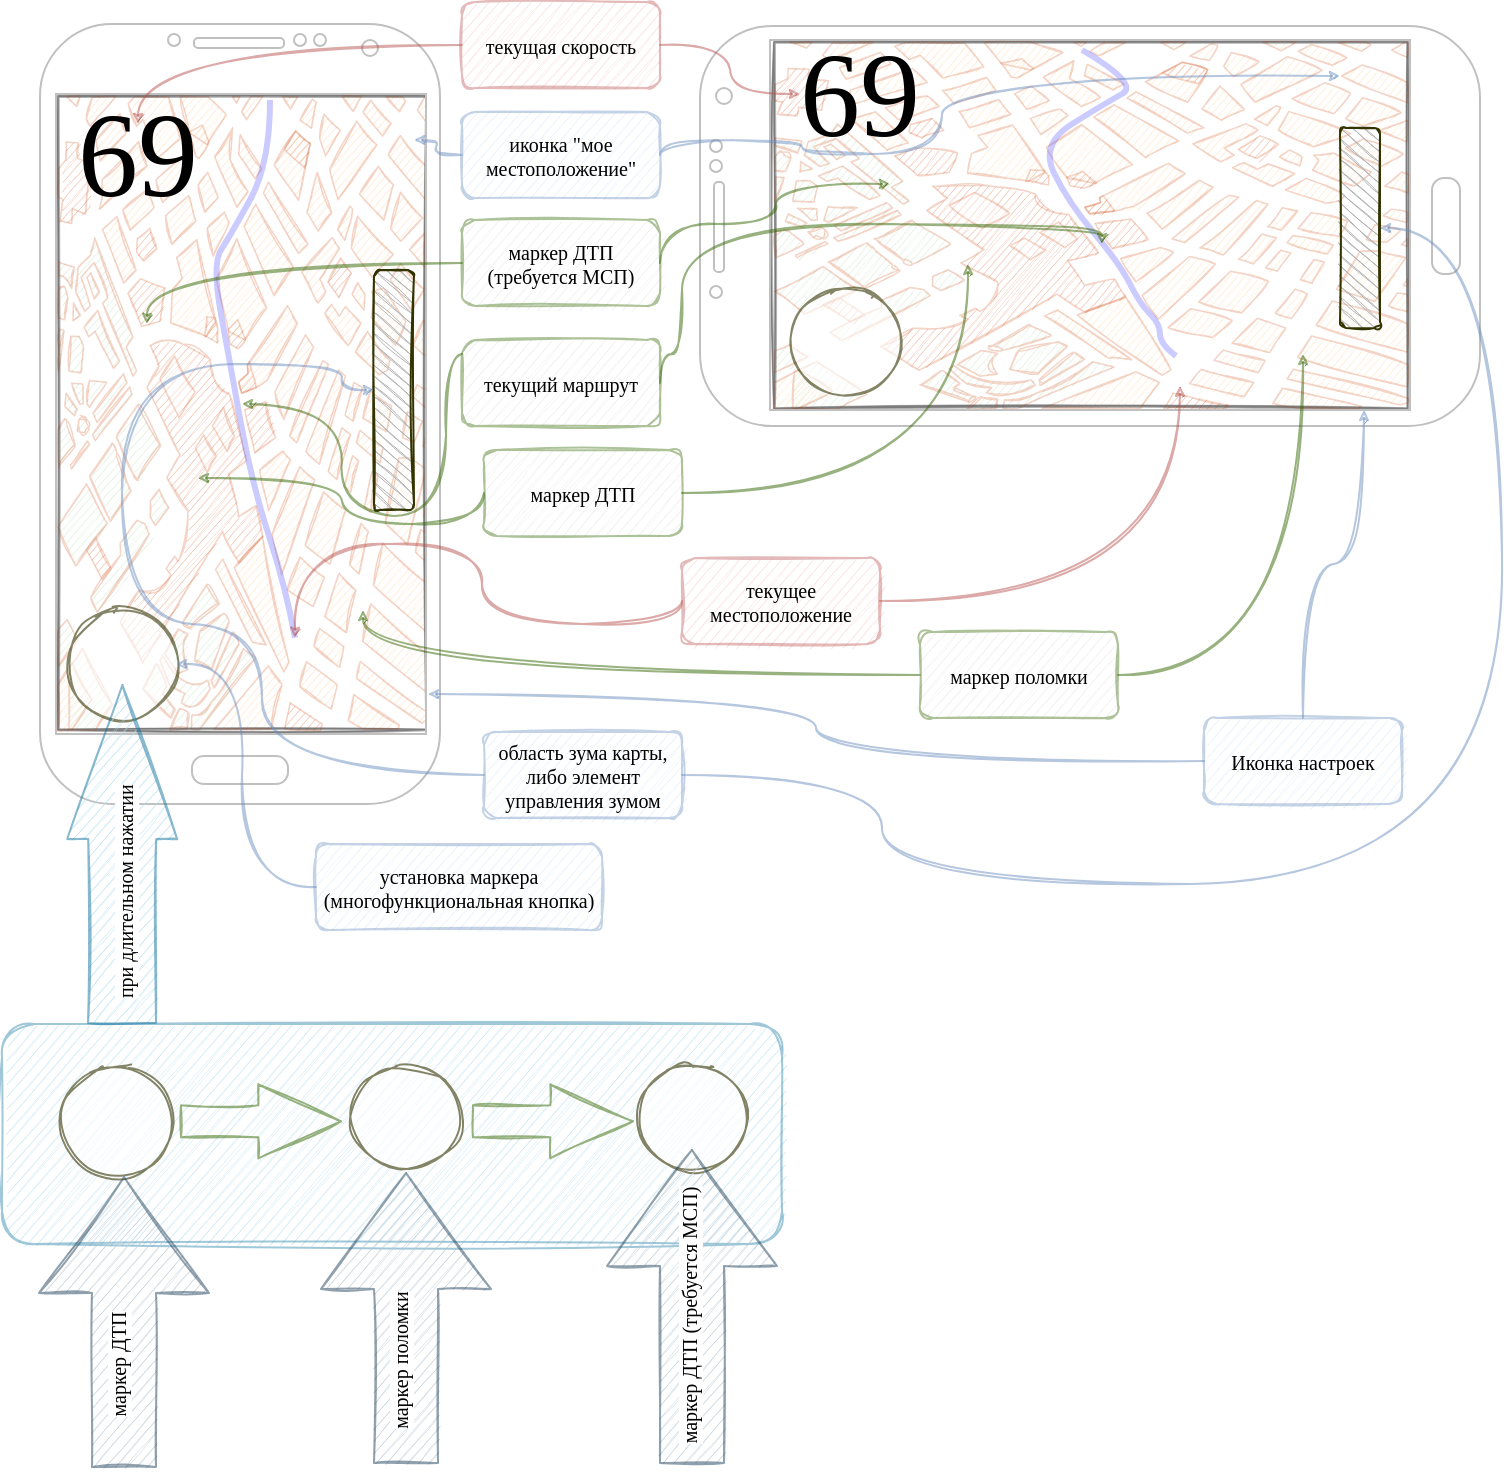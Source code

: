 <mxfile version="20.4.2" type="github">
  <diagram id="QHVrxJFRXrvULvgmnxff" name="Страница 1">
    <mxGraphModel dx="1018" dy="633" grid="1" gridSize="10" guides="1" tooltips="1" connect="1" arrows="1" fold="1" page="1" pageScale="1" pageWidth="827" pageHeight="1169" math="0" shadow="0">
      <root>
        <mxCell id="0" />
        <mxCell id="1" parent="0" />
        <mxCell id="k3diRSCtVvgtM6xp0gNi-108" value="" style="rounded=1;whiteSpace=wrap;html=1;shadow=0;glass=0;labelBackgroundColor=none;labelBorderColor=none;sketch=1;fillStyle=hachure;strokeColor=#10739e;strokeWidth=1;fontFamily=Tahoma;fontSize=10;fillColor=#b1ddf0;opacity=40;" vertex="1" parent="1">
          <mxGeometry x="40" y="540" width="390" height="110" as="geometry" />
        </mxCell>
        <mxCell id="k3diRSCtVvgtM6xp0gNi-27" value="" style="verticalLabelPosition=bottom;shadow=0;dashed=0;align=center;html=1;verticalAlign=top;strokeWidth=1;shape=mxgraph.mockup.misc.map;glass=0;labelBackgroundColor=none;labelBorderColor=none;sketch=1;strokeColor=#333300;fontSize=60;fillColor=#E6E6E6;opacity=30;rotation=0;" vertex="1" parent="1">
          <mxGeometry x="426" y="49" width="318" height="184" as="geometry" />
        </mxCell>
        <mxCell id="k3diRSCtVvgtM6xp0gNi-18" value="" style="verticalLabelPosition=bottom;shadow=0;dashed=0;align=center;html=1;verticalAlign=top;strokeWidth=1;shape=mxgraph.mockup.misc.map;glass=0;labelBackgroundColor=none;labelBorderColor=none;sketch=1;strokeColor=#333300;fontSize=60;fillColor=#E6E6E6;opacity=30;" vertex="1" parent="1">
          <mxGeometry x="68" y="76" width="185" height="318" as="geometry" />
        </mxCell>
        <mxCell id="k3diRSCtVvgtM6xp0gNi-4" value="" style="verticalLabelPosition=bottom;verticalAlign=top;html=1;shadow=0;dashed=0;strokeWidth=1;shape=mxgraph.android.phone2;strokeColor=#c0c0c0;" vertex="1" parent="1">
          <mxGeometry x="59" y="40" width="200" height="390" as="geometry" />
        </mxCell>
        <mxCell id="k3diRSCtVvgtM6xp0gNi-9" value="69" style="text;html=1;strokeColor=none;fillColor=none;align=center;verticalAlign=middle;whiteSpace=wrap;rounded=0;shadow=0;strokeWidth=1;sketch=0;fontSize=60;labelBackgroundColor=none;labelBorderColor=none;fontFamily=Tahoma;" vertex="1" parent="1">
          <mxGeometry x="78" y="90" width="60" height="30" as="geometry" />
        </mxCell>
        <mxCell id="k3diRSCtVvgtM6xp0gNi-13" value="" style="shape=image;html=1;verticalAlign=top;verticalLabelPosition=bottom;labelBackgroundColor=#ffffff;imageAspect=0;aspect=fixed;image=https://cdn4.iconfinder.com/data/icons/essential-app-2/16/location-service-place-gps-128.png;shadow=0;labelBorderColor=none;sketch=0;strokeColor=#333300;strokeWidth=1;fontSize=60;fillColor=none;fontColor=default;imageBackground=none;imageBorder=none;" vertex="1" parent="1">
          <mxGeometry x="226" y="88" width="20" height="20" as="geometry" />
        </mxCell>
        <mxCell id="k3diRSCtVvgtM6xp0gNi-17" value="" style="rounded=1;whiteSpace=wrap;html=1;shadow=0;labelBackgroundColor=none;labelBorderColor=none;sketch=1;strokeColor=#333300;strokeWidth=1;fontSize=60;fillColor=#B3B3B3;rotation=90;glass=0;" vertex="1" parent="1">
          <mxGeometry x="176" y="213" width="120" height="20" as="geometry" />
        </mxCell>
        <mxCell id="k3diRSCtVvgtM6xp0gNi-20" value="" style="group;fillColor=none;" vertex="1" connectable="0" parent="1">
          <mxGeometry x="73" y="333" width="56" height="54" as="geometry" />
        </mxCell>
        <mxCell id="k3diRSCtVvgtM6xp0gNi-12" value="" style="ellipse;whiteSpace=wrap;html=1;aspect=fixed;shadow=0;sketch=1;strokeColor=#333300;strokeWidth=1;fillColor=default;opacity=60;" vertex="1" parent="k3diRSCtVvgtM6xp0gNi-20">
          <mxGeometry width="54" height="54" as="geometry" />
        </mxCell>
        <mxCell id="k3diRSCtVvgtM6xp0gNi-15" value="" style="shape=image;html=1;verticalAlign=top;verticalLabelPosition=bottom;labelBackgroundColor=#ffffff;imageAspect=0;aspect=fixed;image=https://cdn4.iconfinder.com/data/icons/48-bubbles/48/38.Location-Pin-128.png;shadow=0;labelBorderColor=none;sketch=1;strokeColor=#333300;strokeWidth=1;fontSize=60;fillColor=none;" vertex="1" parent="k3diRSCtVvgtM6xp0gNi-20">
          <mxGeometry x="8.8" y="8.486" width="37.029" height="37.029" as="geometry" />
        </mxCell>
        <mxCell id="k3diRSCtVvgtM6xp0gNi-24" value="" style="shape=image;html=1;verticalAlign=top;verticalLabelPosition=bottom;labelBackgroundColor=#ffffff;imageAspect=0;aspect=fixed;image=https://cdn4.iconfinder.com/data/icons/essentials-72/24/025_-_Location-128.png;shadow=0;glass=0;labelBorderColor=none;sketch=1;strokeColor=#333300;strokeWidth=1;fontFamily=Tahoma;fontSize=60;fontColor=default;fillColor=#B3B3B3;opacity=60;" vertex="1" parent="1">
          <mxGeometry x="110" y="253" width="28" height="28" as="geometry" />
        </mxCell>
        <mxCell id="k3diRSCtVvgtM6xp0gNi-25" value="" style="curved=1;endArrow=none;html=1;rounded=0;fontFamily=Tahoma;fontSize=60;fontColor=default;opacity=25;strokeWidth=3;endFill=0;strokeColor=#3333FF;exitX=0;exitY=0;exitDx=0;exitDy=0;" edge="1" parent="1" source="k3diRSCtVvgtM6xp0gNi-26">
          <mxGeometry width="50" height="50" relative="1" as="geometry">
            <mxPoint x="187" y="329" as="sourcePoint" />
            <mxPoint x="174" y="78" as="targetPoint" />
            <Array as="points">
              <mxPoint x="182" y="322" />
              <mxPoint x="165" y="270" />
              <mxPoint x="154" y="210" />
              <mxPoint x="145" y="160" />
              <mxPoint x="154" y="146" />
              <mxPoint x="174" y="110" />
            </Array>
          </mxGeometry>
        </mxCell>
        <mxCell id="k3diRSCtVvgtM6xp0gNi-26" value="" style="shape=image;html=1;verticalAlign=top;verticalLabelPosition=bottom;labelBackgroundColor=#ffffff;imageAspect=0;aspect=fixed;image=https://cdn4.iconfinder.com/data/icons/essential-app-2/16/location-service-place-gps-128.png;shadow=0;labelBorderColor=none;sketch=0;strokeColor=#333300;strokeWidth=1;fontSize=60;fillColor=none;fontColor=default;imageBackground=none;imageBorder=none;rotation=45;" vertex="1" parent="1">
          <mxGeometry x="179" y="350" width="15" height="15" as="geometry" />
        </mxCell>
        <mxCell id="k3diRSCtVvgtM6xp0gNi-28" value="" style="verticalLabelPosition=bottom;verticalAlign=top;html=1;shadow=0;dashed=0;strokeWidth=1;shape=mxgraph.android.phone2;strokeColor=#c0c0c0;rotation=-90;" vertex="1" parent="1">
          <mxGeometry x="484" y="-54" width="200" height="390" as="geometry" />
        </mxCell>
        <mxCell id="k3diRSCtVvgtM6xp0gNi-30" value="69" style="text;html=1;strokeColor=none;fillColor=none;align=center;verticalAlign=middle;whiteSpace=wrap;rounded=0;shadow=0;strokeWidth=1;sketch=0;fontSize=60;labelBackgroundColor=none;labelBorderColor=none;fontFamily=Tahoma;rotation=0;" vertex="1" parent="1">
          <mxGeometry x="439" y="60" width="60" height="30" as="geometry" />
        </mxCell>
        <mxCell id="k3diRSCtVvgtM6xp0gNi-33" value="" style="shape=image;html=1;verticalAlign=top;verticalLabelPosition=bottom;labelBackgroundColor=#ffffff;imageAspect=0;aspect=fixed;image=https://cdn4.iconfinder.com/data/icons/essential-app-2/16/location-service-place-gps-128.png;shadow=0;labelBorderColor=none;sketch=0;strokeColor=#333300;strokeWidth=1;fontSize=60;fillColor=none;fontColor=default;imageBackground=none;imageBorder=none;rotation=0;" vertex="1" parent="1">
          <mxGeometry x="709" y="56" width="20" height="20" as="geometry" />
        </mxCell>
        <mxCell id="k3diRSCtVvgtM6xp0gNi-34" value="" style="rounded=1;whiteSpace=wrap;html=1;shadow=0;labelBackgroundColor=none;labelBorderColor=none;sketch=1;strokeColor=#333300;strokeWidth=1;fontSize=60;fillColor=#B3B3B3;rotation=90;glass=0;" vertex="1" parent="1">
          <mxGeometry x="669" y="132" width="100" height="20" as="geometry" />
        </mxCell>
        <mxCell id="k3diRSCtVvgtM6xp0gNi-35" value="" style="group;rotation=0;" vertex="1" connectable="0" parent="1">
          <mxGeometry x="435" y="172" width="56" height="54" as="geometry" />
        </mxCell>
        <mxCell id="k3diRSCtVvgtM6xp0gNi-36" value="" style="ellipse;whiteSpace=wrap;html=1;aspect=fixed;shadow=0;sketch=1;strokeColor=#333300;strokeWidth=1;fillColor=default;opacity=60;rotation=0;" vertex="1" parent="k3diRSCtVvgtM6xp0gNi-35">
          <mxGeometry width="54" height="54" as="geometry" />
        </mxCell>
        <mxCell id="k3diRSCtVvgtM6xp0gNi-37" value="" style="shape=image;html=1;verticalAlign=top;verticalLabelPosition=bottom;labelBackgroundColor=#ffffff;imageAspect=0;aspect=fixed;image=https://cdn4.iconfinder.com/data/icons/48-bubbles/48/38.Location-Pin-128.png;shadow=0;labelBorderColor=none;sketch=1;strokeColor=#333300;strokeWidth=1;fontSize=60;fillColor=none;rotation=0;" vertex="1" parent="k3diRSCtVvgtM6xp0gNi-35">
          <mxGeometry x="9" y="8" width="37.029" height="37.029" as="geometry" />
        </mxCell>
        <mxCell id="k3diRSCtVvgtM6xp0gNi-38" value="" style="shape=image;html=1;verticalAlign=top;verticalLabelPosition=bottom;labelBackgroundColor=#ffffff;imageAspect=0;aspect=fixed;image=https://cdn4.iconfinder.com/data/icons/essentials-72/24/025_-_Location-128.png;shadow=0;glass=0;labelBorderColor=none;sketch=1;strokeColor=#333300;strokeWidth=1;fontFamily=Tahoma;fontSize=60;fontColor=default;fillColor=#B3B3B3;opacity=60;rotation=0;" vertex="1" parent="1">
          <mxGeometry x="509" y="144" width="28" height="28" as="geometry" />
        </mxCell>
        <mxCell id="k3diRSCtVvgtM6xp0gNi-39" value="" style="curved=1;endArrow=none;html=1;rounded=0;fontFamily=Tahoma;fontSize=60;fontColor=default;opacity=25;strokeWidth=3;endFill=0;strokeColor=#3333FF;" edge="1" parent="1">
          <mxGeometry width="50" height="50" relative="1" as="geometry">
            <mxPoint x="627" y="206" as="sourcePoint" />
            <mxPoint x="580" y="53" as="targetPoint" />
            <Array as="points">
              <mxPoint x="619" y="200" />
              <mxPoint x="619" y="190" />
              <mxPoint x="609" y="180" />
              <mxPoint x="599" y="160" />
              <mxPoint x="573" y="129" />
              <mxPoint x="559" y="100" />
              <mxPoint x="591" y="80" />
              <mxPoint x="609" y="70" />
            </Array>
          </mxGeometry>
        </mxCell>
        <mxCell id="k3diRSCtVvgtM6xp0gNi-40" value="" style="shape=image;html=1;verticalAlign=top;verticalLabelPosition=bottom;labelBackgroundColor=#ffffff;imageAspect=0;aspect=fixed;image=https://cdn4.iconfinder.com/data/icons/essential-app-2/16/location-service-place-gps-128.png;shadow=0;labelBorderColor=none;sketch=0;strokeColor=#333300;strokeWidth=1;fontSize=60;fillColor=none;fontColor=default;imageBackground=none;imageBorder=none;rotation=30;" vertex="1" parent="1">
          <mxGeometry x="622" y="205" width="15" height="15" as="geometry" />
        </mxCell>
        <mxCell id="k3diRSCtVvgtM6xp0gNi-44" value="" style="shape=image;html=1;verticalAlign=top;verticalLabelPosition=bottom;labelBackgroundColor=#ffffff;imageAspect=0;aspect=fixed;image=https://cdn4.iconfinder.com/data/icons/medical-14/512/7-128.png;shadow=0;glass=0;labelBorderColor=none;sketch=1;strokeColor=#333300;strokeWidth=1;fontFamily=Tahoma;fontSize=60;fontColor=default;fillColor=#B3B3B3;opacity=60;" vertex="1" parent="1">
          <mxGeometry x="101" y="190" width="23" height="23" as="geometry" />
        </mxCell>
        <mxCell id="k3diRSCtVvgtM6xp0gNi-46" value="" style="shape=image;html=1;verticalAlign=top;verticalLabelPosition=bottom;labelBackgroundColor=#ffffff;imageAspect=0;aspect=fixed;image=https://cdn1.iconfinder.com/data/icons/technology-and-hardware-2/200/vector_66_14-128.png;shadow=0;glass=0;labelBorderColor=none;sketch=1;strokeColor=#333300;strokeWidth=1;fontFamily=Tahoma;fontSize=60;fontColor=default;fillColor=#B3B3B3;opacity=60;" vertex="1" parent="1">
          <mxGeometry x="209" y="310" width="23" height="23" as="geometry" />
        </mxCell>
        <mxCell id="k3diRSCtVvgtM6xp0gNi-48" value="" style="shape=image;html=1;verticalAlign=top;verticalLabelPosition=bottom;labelBackgroundColor=#ffffff;imageAspect=0;aspect=fixed;image=https://cdn4.iconfinder.com/data/icons/medical-14/512/7-128.png;shadow=0;glass=0;labelBorderColor=none;sketch=1;strokeColor=#333300;strokeWidth=1;fontFamily=Tahoma;fontSize=60;fontColor=default;fillColor=#B3B3B3;opacity=60;" vertex="1" parent="1">
          <mxGeometry x="484" y="108" width="23" height="23" as="geometry" />
        </mxCell>
        <mxCell id="k3diRSCtVvgtM6xp0gNi-49" value="" style="shape=image;html=1;verticalAlign=top;verticalLabelPosition=bottom;labelBackgroundColor=#ffffff;imageAspect=0;aspect=fixed;image=https://cdn1.iconfinder.com/data/icons/technology-and-hardware-2/200/vector_66_14-128.png;shadow=0;glass=0;labelBorderColor=none;sketch=1;strokeColor=#333300;strokeWidth=1;fontFamily=Tahoma;fontSize=60;fontColor=default;fillColor=#B3B3B3;opacity=60;" vertex="1" parent="1">
          <mxGeometry x="679" y="182" width="23" height="23" as="geometry" />
        </mxCell>
        <mxCell id="k3diRSCtVvgtM6xp0gNi-50" value="" style="shape=image;html=1;verticalAlign=top;verticalLabelPosition=bottom;labelBackgroundColor=#ffffff;imageAspect=0;aspect=fixed;image=https://cdn4.iconfinder.com/data/icons/evil-icons-user-interface/64/setting-128.png;shadow=0;glass=0;labelBorderColor=none;sketch=1;strokeColor=#333300;strokeWidth=1;fontFamily=Tahoma;fontSize=60;fontColor=default;fillColor=#B3B3B3;opacity=60;" vertex="1" parent="1">
          <mxGeometry x="215" y="356" width="38" height="38" as="geometry" />
        </mxCell>
        <mxCell id="k3diRSCtVvgtM6xp0gNi-51" value="" style="shape=image;html=1;verticalAlign=top;verticalLabelPosition=bottom;labelBackgroundColor=#ffffff;imageAspect=0;aspect=fixed;image=https://cdn4.iconfinder.com/data/icons/evil-icons-user-interface/64/setting-128.png;shadow=0;glass=0;labelBorderColor=none;sketch=1;strokeColor=#333300;strokeWidth=1;fontFamily=Tahoma;fontSize=60;fontColor=default;fillColor=#B3B3B3;opacity=60;" vertex="1" parent="1">
          <mxGeometry x="702" y="195" width="38" height="38" as="geometry" />
        </mxCell>
        <mxCell id="k3diRSCtVvgtM6xp0gNi-61" style="edgeStyle=orthogonalEdgeStyle;curved=1;sketch=1;orthogonalLoop=1;jettySize=auto;html=1;strokeColor=#6c8ebf;strokeWidth=1;fontFamily=Tahoma;fontSize=10;fontColor=default;startArrow=none;startFill=0;endArrow=classic;endFill=1;startSize=5;endSize=3;sourcePerimeterSpacing=0;targetPerimeterSpacing=0;opacity=50;fillColor=#dae8fc;" edge="1" parent="1" source="k3diRSCtVvgtM6xp0gNi-59" target="k3diRSCtVvgtM6xp0gNi-51">
          <mxGeometry relative="1" as="geometry" />
        </mxCell>
        <mxCell id="k3diRSCtVvgtM6xp0gNi-62" style="edgeStyle=orthogonalEdgeStyle;curved=1;sketch=1;orthogonalLoop=1;jettySize=auto;html=1;strokeColor=#6c8ebf;strokeWidth=1;fontFamily=Tahoma;fontSize=10;fontColor=default;startArrow=none;startFill=0;endArrow=classic;endFill=1;startSize=5;endSize=3;sourcePerimeterSpacing=0;targetPerimeterSpacing=0;opacity=50;fillColor=#dae8fc;" edge="1" parent="1" source="k3diRSCtVvgtM6xp0gNi-59" target="k3diRSCtVvgtM6xp0gNi-50">
          <mxGeometry relative="1" as="geometry" />
        </mxCell>
        <mxCell id="k3diRSCtVvgtM6xp0gNi-59" value="Иконка настроек" style="rounded=1;whiteSpace=wrap;html=1;shadow=0;glass=0;labelBackgroundColor=none;labelBorderColor=none;sketch=1;fillStyle=hachure;strokeColor=#6c8ebf;strokeWidth=1;fontFamily=Tahoma;fontSize=10;fillColor=#dae8fc;opacity=40;" vertex="1" parent="1">
          <mxGeometry x="641" y="387" width="99" height="43" as="geometry" />
        </mxCell>
        <mxCell id="k3diRSCtVvgtM6xp0gNi-64" style="edgeStyle=orthogonalEdgeStyle;curved=1;sketch=1;orthogonalLoop=1;jettySize=auto;html=1;strokeColor=#336600;strokeWidth=1;fontFamily=Tahoma;fontSize=10;fontColor=default;startArrow=none;startFill=0;endArrow=classic;endFill=1;startSize=5;endSize=3;sourcePerimeterSpacing=0;targetPerimeterSpacing=0;opacity=50;" edge="1" parent="1" source="k3diRSCtVvgtM6xp0gNi-63" target="k3diRSCtVvgtM6xp0gNi-46">
          <mxGeometry relative="1" as="geometry" />
        </mxCell>
        <mxCell id="k3diRSCtVvgtM6xp0gNi-65" style="edgeStyle=orthogonalEdgeStyle;curved=1;sketch=1;orthogonalLoop=1;jettySize=auto;html=1;strokeColor=#336600;strokeWidth=1;fontFamily=Tahoma;fontSize=10;fontColor=default;startArrow=none;startFill=0;endArrow=classic;endFill=1;startSize=5;endSize=3;sourcePerimeterSpacing=0;targetPerimeterSpacing=0;opacity=50;" edge="1" parent="1" source="k3diRSCtVvgtM6xp0gNi-63" target="k3diRSCtVvgtM6xp0gNi-49">
          <mxGeometry relative="1" as="geometry" />
        </mxCell>
        <mxCell id="k3diRSCtVvgtM6xp0gNi-63" value="маркер поломки" style="rounded=1;whiteSpace=wrap;html=1;shadow=0;glass=0;labelBackgroundColor=none;labelBorderColor=none;sketch=1;fillStyle=hachure;strokeColor=#336600;strokeWidth=1;fontFamily=Tahoma;fontSize=10;fontColor=default;fillColor=#E6E6E6;gradientColor=none;opacity=40;" vertex="1" parent="1">
          <mxGeometry x="499" y="344" width="99" height="43" as="geometry" />
        </mxCell>
        <mxCell id="k3diRSCtVvgtM6xp0gNi-67" style="edgeStyle=orthogonalEdgeStyle;curved=1;sketch=1;orthogonalLoop=1;jettySize=auto;html=1;entryX=0.75;entryY=1;entryDx=0;entryDy=0;strokeColor=#b85450;strokeWidth=1;fontFamily=Tahoma;fontSize=10;fontColor=default;startArrow=none;startFill=0;endArrow=classic;endFill=1;startSize=5;endSize=3;sourcePerimeterSpacing=0;targetPerimeterSpacing=0;opacity=50;fillColor=#f8cecc;" edge="1" parent="1" source="k3diRSCtVvgtM6xp0gNi-66" target="k3diRSCtVvgtM6xp0gNi-40">
          <mxGeometry relative="1" as="geometry" />
        </mxCell>
        <mxCell id="k3diRSCtVvgtM6xp0gNi-68" style="edgeStyle=orthogonalEdgeStyle;curved=1;sketch=1;orthogonalLoop=1;jettySize=auto;html=1;entryX=0;entryY=0;entryDx=0;entryDy=0;strokeColor=#b85450;strokeWidth=1;fontFamily=Tahoma;fontSize=10;fontColor=default;startArrow=none;startFill=0;endArrow=classic;endFill=1;startSize=5;endSize=3;sourcePerimeterSpacing=0;targetPerimeterSpacing=0;opacity=50;exitX=0;exitY=0.5;exitDx=0;exitDy=0;fillColor=#f8cecc;" edge="1" parent="1" source="k3diRSCtVvgtM6xp0gNi-66" target="k3diRSCtVvgtM6xp0gNi-26">
          <mxGeometry relative="1" as="geometry">
            <Array as="points">
              <mxPoint x="380" y="340" />
              <mxPoint x="280" y="340" />
              <mxPoint x="280" y="300" />
              <mxPoint x="186" y="300" />
            </Array>
          </mxGeometry>
        </mxCell>
        <mxCell id="k3diRSCtVvgtM6xp0gNi-66" value="текущее местоположение" style="rounded=1;whiteSpace=wrap;html=1;shadow=0;glass=0;labelBackgroundColor=none;labelBorderColor=none;sketch=1;fillStyle=hachure;strokeColor=#b85450;strokeWidth=1;fontFamily=Tahoma;fontSize=10;fillColor=#f8cecc;opacity=40;" vertex="1" parent="1">
          <mxGeometry x="380" y="307" width="99" height="43" as="geometry" />
        </mxCell>
        <mxCell id="k3diRSCtVvgtM6xp0gNi-70" style="edgeStyle=orthogonalEdgeStyle;curved=1;sketch=1;orthogonalLoop=1;jettySize=auto;html=1;strokeColor=#336600;strokeWidth=1;fontFamily=Tahoma;fontSize=10;fontColor=default;startArrow=none;startFill=0;endArrow=classic;endFill=1;startSize=5;endSize=3;sourcePerimeterSpacing=0;targetPerimeterSpacing=0;opacity=50;" edge="1" parent="1" source="k3diRSCtVvgtM6xp0gNi-69">
          <mxGeometry relative="1" as="geometry">
            <mxPoint x="523" y="160" as="targetPoint" />
          </mxGeometry>
        </mxCell>
        <mxCell id="k3diRSCtVvgtM6xp0gNi-71" style="edgeStyle=orthogonalEdgeStyle;curved=1;sketch=1;orthogonalLoop=1;jettySize=auto;html=1;strokeColor=#336600;strokeWidth=1;fontFamily=Tahoma;fontSize=10;fontColor=default;startArrow=none;startFill=0;endArrow=classic;endFill=1;startSize=5;endSize=3;sourcePerimeterSpacing=0;targetPerimeterSpacing=0;opacity=50;exitX=0;exitY=0.5;exitDx=0;exitDy=0;" edge="1" parent="1" source="k3diRSCtVvgtM6xp0gNi-69" target="k3diRSCtVvgtM6xp0gNi-24">
          <mxGeometry relative="1" as="geometry">
            <Array as="points">
              <mxPoint x="281" y="290" />
              <mxPoint x="210" y="290" />
              <mxPoint x="210" y="267" />
            </Array>
          </mxGeometry>
        </mxCell>
        <mxCell id="k3diRSCtVvgtM6xp0gNi-69" value="маркер ДТП" style="rounded=1;whiteSpace=wrap;html=1;shadow=0;glass=0;labelBackgroundColor=none;labelBorderColor=none;sketch=1;fillStyle=hachure;strokeColor=#336600;strokeWidth=1;fontFamily=Tahoma;fontSize=10;fontColor=default;fillColor=#E6E6E6;gradientColor=none;opacity=40;" vertex="1" parent="1">
          <mxGeometry x="281" y="253" width="99" height="43" as="geometry" />
        </mxCell>
        <mxCell id="k3diRSCtVvgtM6xp0gNi-73" style="edgeStyle=orthogonalEdgeStyle;curved=1;sketch=1;orthogonalLoop=1;jettySize=auto;html=1;strokeColor=#336600;strokeWidth=1;fontFamily=Tahoma;fontSize=10;fontColor=default;startArrow=none;startFill=0;endArrow=classic;endFill=1;startSize=5;endSize=3;sourcePerimeterSpacing=0;targetPerimeterSpacing=0;opacity=50;exitX=1;exitY=0.5;exitDx=0;exitDy=0;" edge="1" parent="1" source="k3diRSCtVvgtM6xp0gNi-72">
          <mxGeometry relative="1" as="geometry">
            <mxPoint x="590" y="150" as="targetPoint" />
            <Array as="points">
              <mxPoint x="380" y="205" />
              <mxPoint x="380" y="140" />
              <mxPoint x="590" y="140" />
            </Array>
          </mxGeometry>
        </mxCell>
        <mxCell id="k3diRSCtVvgtM6xp0gNi-74" style="edgeStyle=orthogonalEdgeStyle;curved=1;sketch=1;orthogonalLoop=1;jettySize=auto;html=1;strokeColor=#336600;strokeWidth=1;fontFamily=Tahoma;fontSize=10;fontColor=default;startArrow=none;startFill=0;endArrow=classic;endFill=1;startSize=5;endSize=3;sourcePerimeterSpacing=0;targetPerimeterSpacing=0;opacity=50;" edge="1" parent="1" source="k3diRSCtVvgtM6xp0gNi-72">
          <mxGeometry relative="1" as="geometry">
            <mxPoint x="160.0" y="230" as="targetPoint" />
            <Array as="points">
              <mxPoint x="262" y="205" />
              <mxPoint x="262" y="286" />
              <mxPoint x="210" y="286" />
              <mxPoint x="210" y="230" />
            </Array>
          </mxGeometry>
        </mxCell>
        <mxCell id="k3diRSCtVvgtM6xp0gNi-72" value="текущий маршрут" style="rounded=1;whiteSpace=wrap;html=1;shadow=0;glass=0;labelBackgroundColor=none;labelBorderColor=none;sketch=1;fillStyle=hachure;strokeColor=#336600;strokeWidth=1;fontFamily=Tahoma;fontSize=10;fontColor=default;fillColor=#E6E6E6;gradientColor=none;opacity=40;" vertex="1" parent="1">
          <mxGeometry x="270" y="198" width="99" height="43" as="geometry" />
        </mxCell>
        <mxCell id="k3diRSCtVvgtM6xp0gNi-76" style="edgeStyle=orthogonalEdgeStyle;curved=1;sketch=1;orthogonalLoop=1;jettySize=auto;html=1;strokeColor=#336600;strokeWidth=1;fontFamily=Tahoma;fontSize=10;fontColor=default;startArrow=none;startFill=0;endArrow=classic;endFill=1;startSize=5;endSize=3;sourcePerimeterSpacing=0;targetPerimeterSpacing=0;opacity=50;" edge="1" parent="1" source="k3diRSCtVvgtM6xp0gNi-75" target="k3diRSCtVvgtM6xp0gNi-44">
          <mxGeometry relative="1" as="geometry" />
        </mxCell>
        <mxCell id="k3diRSCtVvgtM6xp0gNi-77" style="edgeStyle=orthogonalEdgeStyle;curved=1;sketch=1;orthogonalLoop=1;jettySize=auto;html=1;strokeColor=#336600;strokeWidth=1;fontFamily=Tahoma;fontSize=10;fontColor=default;startArrow=none;startFill=0;endArrow=classic;endFill=1;startSize=5;endSize=3;sourcePerimeterSpacing=0;targetPerimeterSpacing=0;opacity=50;exitX=1;exitY=0.5;exitDx=0;exitDy=0;" edge="1" parent="1" source="k3diRSCtVvgtM6xp0gNi-75" target="k3diRSCtVvgtM6xp0gNi-48">
          <mxGeometry relative="1" as="geometry">
            <Array as="points">
              <mxPoint x="369" y="140" />
              <mxPoint x="427" y="140" />
              <mxPoint x="427" y="120" />
            </Array>
          </mxGeometry>
        </mxCell>
        <mxCell id="k3diRSCtVvgtM6xp0gNi-75" value="маркер ДТП (требуется МСП)" style="rounded=1;whiteSpace=wrap;html=1;shadow=0;glass=0;labelBackgroundColor=none;labelBorderColor=none;sketch=1;fillStyle=hachure;strokeColor=#336600;strokeWidth=1;fontFamily=Tahoma;fontSize=10;fontColor=default;fillColor=#E6E6E6;gradientColor=none;opacity=40;" vertex="1" parent="1">
          <mxGeometry x="270" y="138" width="99" height="43" as="geometry" />
        </mxCell>
        <mxCell id="k3diRSCtVvgtM6xp0gNi-79" style="edgeStyle=orthogonalEdgeStyle;curved=1;sketch=1;orthogonalLoop=1;jettySize=auto;html=1;strokeColor=#6c8ebf;strokeWidth=1;fontFamily=Tahoma;fontSize=10;fontColor=default;startArrow=none;startFill=0;endArrow=classic;endFill=1;startSize=5;endSize=3;sourcePerimeterSpacing=0;targetPerimeterSpacing=0;opacity=50;fillColor=#dae8fc;" edge="1" parent="1" source="k3diRSCtVvgtM6xp0gNi-78" target="k3diRSCtVvgtM6xp0gNi-13">
          <mxGeometry relative="1" as="geometry">
            <Array as="points">
              <mxPoint x="257" y="106" />
              <mxPoint x="257" y="98" />
            </Array>
          </mxGeometry>
        </mxCell>
        <mxCell id="k3diRSCtVvgtM6xp0gNi-80" style="edgeStyle=orthogonalEdgeStyle;curved=1;sketch=1;orthogonalLoop=1;jettySize=auto;html=1;strokeColor=#6c8ebf;strokeWidth=1;fontFamily=Tahoma;fontSize=10;fontColor=default;startArrow=none;startFill=0;endArrow=classic;endFill=1;startSize=5;endSize=3;sourcePerimeterSpacing=0;targetPerimeterSpacing=0;opacity=50;exitX=1;exitY=0.5;exitDx=0;exitDy=0;fillColor=#dae8fc;" edge="1" parent="1" source="k3diRSCtVvgtM6xp0gNi-78" target="k3diRSCtVvgtM6xp0gNi-33">
          <mxGeometry relative="1" as="geometry">
            <Array as="points">
              <mxPoint x="440" y="98" />
              <mxPoint x="440" y="105" />
              <mxPoint x="510" y="105" />
              <mxPoint x="510" y="66" />
            </Array>
          </mxGeometry>
        </mxCell>
        <mxCell id="k3diRSCtVvgtM6xp0gNi-78" value="иконка &quot;мое местоположение&quot;" style="rounded=1;whiteSpace=wrap;html=1;shadow=0;glass=0;labelBackgroundColor=none;labelBorderColor=none;sketch=1;fillStyle=hachure;strokeColor=#6c8ebf;strokeWidth=1;fontFamily=Tahoma;fontSize=10;fillColor=#dae8fc;opacity=40;" vertex="1" parent="1">
          <mxGeometry x="270" y="84" width="99" height="43" as="geometry" />
        </mxCell>
        <mxCell id="k3diRSCtVvgtM6xp0gNi-82" style="edgeStyle=orthogonalEdgeStyle;curved=1;sketch=1;orthogonalLoop=1;jettySize=auto;html=1;strokeColor=#b85450;strokeWidth=1;fontFamily=Tahoma;fontSize=10;fontColor=default;startArrow=none;startFill=0;endArrow=classic;endFill=1;startSize=5;endSize=3;sourcePerimeterSpacing=0;targetPerimeterSpacing=0;opacity=50;fillColor=#f8cecc;" edge="1" parent="1" source="k3diRSCtVvgtM6xp0gNi-81" target="k3diRSCtVvgtM6xp0gNi-9">
          <mxGeometry relative="1" as="geometry" />
        </mxCell>
        <mxCell id="k3diRSCtVvgtM6xp0gNi-83" style="edgeStyle=orthogonalEdgeStyle;curved=1;sketch=1;orthogonalLoop=1;jettySize=auto;html=1;strokeColor=#b85450;strokeWidth=1;fontFamily=Tahoma;fontSize=10;fontColor=default;startArrow=none;startFill=0;endArrow=classic;endFill=1;startSize=5;endSize=3;sourcePerimeterSpacing=0;targetPerimeterSpacing=0;opacity=50;fillColor=#f8cecc;" edge="1" parent="1" source="k3diRSCtVvgtM6xp0gNi-81" target="k3diRSCtVvgtM6xp0gNi-30">
          <mxGeometry relative="1" as="geometry" />
        </mxCell>
        <mxCell id="k3diRSCtVvgtM6xp0gNi-81" value="текущая скорость" style="rounded=1;whiteSpace=wrap;html=1;shadow=0;glass=0;labelBackgroundColor=none;labelBorderColor=none;sketch=1;fillStyle=hachure;strokeColor=#b85450;strokeWidth=1;fontFamily=Tahoma;fontSize=10;fillColor=#f8cecc;opacity=40;" vertex="1" parent="1">
          <mxGeometry x="270" y="29" width="99" height="43" as="geometry" />
        </mxCell>
        <mxCell id="k3diRSCtVvgtM6xp0gNi-85" style="edgeStyle=orthogonalEdgeStyle;curved=1;sketch=1;orthogonalLoop=1;jettySize=auto;html=1;entryX=0.5;entryY=1;entryDx=0;entryDy=0;strokeColor=#6c8ebf;strokeWidth=1;fontFamily=Tahoma;fontSize=10;fontColor=default;startArrow=none;startFill=0;endArrow=classic;endFill=1;startSize=5;endSize=3;sourcePerimeterSpacing=0;targetPerimeterSpacing=0;opacity=50;exitX=0;exitY=0.5;exitDx=0;exitDy=0;fillColor=#dae8fc;" edge="1" parent="1" source="k3diRSCtVvgtM6xp0gNi-84" target="k3diRSCtVvgtM6xp0gNi-17">
          <mxGeometry relative="1" as="geometry">
            <Array as="points">
              <mxPoint x="170" y="416" />
              <mxPoint x="170" y="340" />
              <mxPoint x="100" y="340" />
              <mxPoint x="100" y="210" />
              <mxPoint x="210" y="210" />
              <mxPoint x="210" y="223" />
            </Array>
          </mxGeometry>
        </mxCell>
        <mxCell id="k3diRSCtVvgtM6xp0gNi-86" style="edgeStyle=orthogonalEdgeStyle;curved=1;sketch=1;orthogonalLoop=1;jettySize=auto;html=1;strokeColor=#6c8ebf;strokeWidth=1;fontFamily=Tahoma;fontSize=10;fontColor=default;startArrow=none;startFill=0;endArrow=classic;endFill=1;startSize=5;endSize=3;sourcePerimeterSpacing=0;targetPerimeterSpacing=0;opacity=50;entryX=0.5;entryY=0;entryDx=0;entryDy=0;fillColor=#dae8fc;" edge="1" parent="1" source="k3diRSCtVvgtM6xp0gNi-84" target="k3diRSCtVvgtM6xp0gNi-34">
          <mxGeometry relative="1" as="geometry">
            <mxPoint x="800" y="180" as="targetPoint" />
            <Array as="points">
              <mxPoint x="480" y="416" />
              <mxPoint x="480" y="470" />
              <mxPoint x="790" y="470" />
              <mxPoint x="790" y="142" />
            </Array>
          </mxGeometry>
        </mxCell>
        <mxCell id="k3diRSCtVvgtM6xp0gNi-84" value="область зума карты, либо элемент управления зумом" style="rounded=1;whiteSpace=wrap;html=1;shadow=0;glass=0;labelBackgroundColor=none;labelBorderColor=none;sketch=1;fillStyle=hachure;strokeColor=#6c8ebf;strokeWidth=1;fontFamily=Tahoma;fontSize=10;fillColor=#dae8fc;opacity=40;" vertex="1" parent="1">
          <mxGeometry x="281" y="394" width="99" height="43" as="geometry" />
        </mxCell>
        <mxCell id="k3diRSCtVvgtM6xp0gNi-89" style="edgeStyle=orthogonalEdgeStyle;curved=1;sketch=1;orthogonalLoop=1;jettySize=auto;html=1;strokeColor=#6c8ebf;strokeWidth=1;fontFamily=Tahoma;fontSize=10;fontColor=default;startArrow=none;startFill=0;endArrow=classic;endFill=1;startSize=5;endSize=3;sourcePerimeterSpacing=0;targetPerimeterSpacing=0;opacity=50;fillColor=#dae8fc;" edge="1" parent="1" source="k3diRSCtVvgtM6xp0gNi-88" target="k3diRSCtVvgtM6xp0gNi-12">
          <mxGeometry relative="1" as="geometry">
            <Array as="points">
              <mxPoint x="160" y="472" />
              <mxPoint x="160" y="360" />
            </Array>
          </mxGeometry>
        </mxCell>
        <mxCell id="k3diRSCtVvgtM6xp0gNi-88" value="установка маркера (многофункциональная кнопка)" style="rounded=1;whiteSpace=wrap;html=1;shadow=0;glass=0;labelBackgroundColor=none;labelBorderColor=none;sketch=1;fillStyle=hachure;strokeColor=#6c8ebf;strokeWidth=1;fontFamily=Tahoma;fontSize=10;fillColor=#dae8fc;opacity=40;" vertex="1" parent="1">
          <mxGeometry x="197" y="450" width="143" height="43" as="geometry" />
        </mxCell>
        <mxCell id="k3diRSCtVvgtM6xp0gNi-90" value="" style="group;rotation=0;" vertex="1" connectable="0" parent="1">
          <mxGeometry x="70" y="562" width="56" height="54" as="geometry" />
        </mxCell>
        <mxCell id="k3diRSCtVvgtM6xp0gNi-91" value="" style="ellipse;whiteSpace=wrap;html=1;aspect=fixed;shadow=0;sketch=1;strokeColor=#333300;strokeWidth=1;fillColor=default;opacity=60;rotation=0;" vertex="1" parent="k3diRSCtVvgtM6xp0gNi-90">
          <mxGeometry width="54" height="54" as="geometry" />
        </mxCell>
        <mxCell id="k3diRSCtVvgtM6xp0gNi-92" value="" style="shape=image;html=1;verticalAlign=top;verticalLabelPosition=bottom;labelBackgroundColor=#ffffff;imageAspect=0;aspect=fixed;image=https://cdn4.iconfinder.com/data/icons/48-bubbles/48/38.Location-Pin-128.png;shadow=0;labelBorderColor=none;sketch=1;strokeColor=#333300;strokeWidth=1;fontSize=60;fillColor=none;rotation=0;" vertex="1" parent="k3diRSCtVvgtM6xp0gNi-90">
          <mxGeometry x="9" y="8" width="37.029" height="37.029" as="geometry" />
        </mxCell>
        <mxCell id="k3diRSCtVvgtM6xp0gNi-96" value="" style="shape=image;html=1;verticalAlign=top;verticalLabelPosition=bottom;labelBackgroundColor=#ffffff;imageAspect=0;aspect=fixed;image=https://cdn0.iconfinder.com/data/icons/google-material-design-3-0/48/ic_touch_app_48px-128.png;shadow=0;glass=0;labelBorderColor=none;sketch=1;fillStyle=hachure;strokeColor=#336600;strokeWidth=1;fontFamily=Tahoma;fontSize=10;fontColor=default;fillColor=#E6E6E6;gradientColor=none;opacity=40;" vertex="1" parent="1">
          <mxGeometry x="62" y="572" width="78" height="78" as="geometry" />
        </mxCell>
        <mxCell id="k3diRSCtVvgtM6xp0gNi-98" value="" style="shape=flexArrow;endArrow=classic;html=1;sketch=1;strokeColor=#336600;strokeWidth=1;fontFamily=Tahoma;fontSize=10;fontColor=default;startSize=5;endSize=13.447;sourcePerimeterSpacing=0;targetPerimeterSpacing=0;opacity=50;curved=1;width=16;" edge="1" parent="1">
          <mxGeometry width="50" height="50" relative="1" as="geometry">
            <mxPoint x="129" y="588.67" as="sourcePoint" />
            <mxPoint x="210" y="588.67" as="targetPoint" />
          </mxGeometry>
        </mxCell>
        <mxCell id="k3diRSCtVvgtM6xp0gNi-105" value="" style="shape=flexArrow;endArrow=classic;html=1;sketch=1;strokeColor=#336600;strokeWidth=1;fontFamily=Tahoma;fontSize=10;fontColor=default;startSize=5;endSize=13.447;sourcePerimeterSpacing=0;targetPerimeterSpacing=0;opacity=50;curved=1;width=16;" edge="1" parent="1">
          <mxGeometry width="50" height="50" relative="1" as="geometry">
            <mxPoint x="275" y="588.67" as="sourcePoint" />
            <mxPoint x="356" y="588.67" as="targetPoint" />
          </mxGeometry>
        </mxCell>
        <mxCell id="k3diRSCtVvgtM6xp0gNi-100" value="" style="ellipse;whiteSpace=wrap;html=1;aspect=fixed;shadow=0;sketch=1;strokeColor=#333300;strokeWidth=1;fillColor=default;opacity=60;rotation=0;" vertex="1" parent="1">
          <mxGeometry x="215" y="560" width="54" height="54" as="geometry" />
        </mxCell>
        <mxCell id="k3diRSCtVvgtM6xp0gNi-103" value="" style="ellipse;whiteSpace=wrap;html=1;aspect=fixed;shadow=0;sketch=1;strokeColor=#333300;strokeWidth=1;fillColor=default;opacity=60;rotation=0;" vertex="1" parent="1">
          <mxGeometry x="358" y="560" width="54" height="54" as="geometry" />
        </mxCell>
        <mxCell id="k3diRSCtVvgtM6xp0gNi-106" value="" style="shape=image;html=1;verticalAlign=top;verticalLabelPosition=bottom;labelBackgroundColor=#ffffff;imageAspect=0;aspect=fixed;image=https://cdn4.iconfinder.com/data/icons/medical-14/512/7-128.png;shadow=0;glass=0;labelBorderColor=none;sketch=1;strokeColor=#333300;strokeWidth=1;fontFamily=Tahoma;fontSize=60;fontColor=default;fillColor=#B3B3B3;opacity=60;" vertex="1" parent="1">
          <mxGeometry x="369" y="569.5" width="33" height="33" as="geometry" />
        </mxCell>
        <mxCell id="k3diRSCtVvgtM6xp0gNi-107" value="" style="shape=image;html=1;verticalAlign=top;verticalLabelPosition=bottom;labelBackgroundColor=#ffffff;imageAspect=0;aspect=fixed;image=https://cdn1.iconfinder.com/data/icons/technology-and-hardware-2/200/vector_66_14-128.png;shadow=0;glass=0;labelBorderColor=none;sketch=1;strokeColor=#333300;strokeWidth=1;fontFamily=Tahoma;fontSize=60;fontColor=default;fillColor=#B3B3B3;opacity=60;" vertex="1" parent="1">
          <mxGeometry x="227" y="573" width="27" height="27" as="geometry" />
        </mxCell>
        <mxCell id="k3diRSCtVvgtM6xp0gNi-109" value="" style="shape=flexArrow;endArrow=classic;html=1;sketch=1;strokeColor=#10739e;strokeWidth=1;fontFamily=Tahoma;fontSize=10;fontColor=default;startSize=5;endSize=25.34;sourcePerimeterSpacing=0;targetPerimeterSpacing=0;opacity=50;curved=1;width=34;fillColor=#b1ddf0;entryX=0.497;entryY=0.77;entryDx=0;entryDy=0;entryPerimeter=0;" edge="1" parent="1" target="k3diRSCtVvgtM6xp0gNi-15">
          <mxGeometry width="50" height="50" relative="1" as="geometry">
            <mxPoint x="100" y="540" as="sourcePoint" />
            <mxPoint x="100" y="450" as="targetPoint" />
          </mxGeometry>
        </mxCell>
        <mxCell id="k3diRSCtVvgtM6xp0gNi-110" value="при длительном нажатии" style="edgeLabel;html=1;align=center;verticalAlign=middle;resizable=0;points=[];fontSize=10;fontFamily=Tahoma;fontColor=default;horizontal=0;" vertex="1" connectable="0" parent="k3diRSCtVvgtM6xp0gNi-109">
          <mxGeometry x="-0.222" y="-1" relative="1" as="geometry">
            <mxPoint as="offset" />
          </mxGeometry>
        </mxCell>
        <mxCell id="k3diRSCtVvgtM6xp0gNi-111" value="" style="shape=flexArrow;endArrow=classic;html=1;sketch=1;strokeColor=#23445d;strokeWidth=1;fontFamily=Tahoma;fontSize=10;fontColor=default;startSize=5;endSize=19;sourcePerimeterSpacing=0;targetPerimeterSpacing=0;opacity=50;curved=1;entryX=0.5;entryY=1;entryDx=0;entryDy=0;endWidth=52;width=32;fillColor=#bac8d3;" edge="1" parent="1" target="k3diRSCtVvgtM6xp0gNi-100">
          <mxGeometry width="50" height="50" relative="1" as="geometry">
            <mxPoint x="242" y="760" as="sourcePoint" />
            <mxPoint x="254" y="690" as="targetPoint" />
          </mxGeometry>
        </mxCell>
        <mxCell id="k3diRSCtVvgtM6xp0gNi-112" value="маркер поломки" style="edgeLabel;html=1;align=center;verticalAlign=middle;resizable=0;points=[];fontSize=10;fontFamily=Tahoma;fontColor=default;horizontal=0;" vertex="1" connectable="0" parent="k3diRSCtVvgtM6xp0gNi-111">
          <mxGeometry x="-0.279" relative="1" as="geometry">
            <mxPoint x="-3" y="1" as="offset" />
          </mxGeometry>
        </mxCell>
        <mxCell id="k3diRSCtVvgtM6xp0gNi-114" value="" style="shape=flexArrow;endArrow=classic;html=1;sketch=1;strokeColor=#23445d;strokeWidth=1;fontFamily=Tahoma;fontSize=10;fontColor=default;startSize=5;endSize=19;sourcePerimeterSpacing=0;targetPerimeterSpacing=0;opacity=50;curved=1;entryX=0.5;entryY=1;entryDx=0;entryDy=0;endWidth=52;width=32;fillColor=#bac8d3;" edge="1" parent="1">
          <mxGeometry width="50" height="50" relative="1" as="geometry">
            <mxPoint x="385" y="760" as="sourcePoint" />
            <mxPoint x="385" y="602.5" as="targetPoint" />
          </mxGeometry>
        </mxCell>
        <mxCell id="k3diRSCtVvgtM6xp0gNi-115" value="маркер ДТП (требуется МСП)" style="edgeLabel;html=1;align=center;verticalAlign=middle;resizable=0;points=[];fontSize=10;fontFamily=Tahoma;fontColor=default;horizontal=0;" vertex="1" connectable="0" parent="k3diRSCtVvgtM6xp0gNi-114">
          <mxGeometry x="-0.279" relative="1" as="geometry">
            <mxPoint x="-2" y="-17" as="offset" />
          </mxGeometry>
        </mxCell>
        <mxCell id="k3diRSCtVvgtM6xp0gNi-116" value="" style="shape=flexArrow;endArrow=classic;html=1;sketch=1;strokeColor=#23445d;strokeWidth=1;fontFamily=Tahoma;fontSize=10;fontColor=default;startSize=5;endSize=19;sourcePerimeterSpacing=0;targetPerimeterSpacing=0;opacity=50;curved=1;entryX=0.5;entryY=1;entryDx=0;entryDy=0;endWidth=52;width=32;fillColor=#bac8d3;" edge="1" parent="1">
          <mxGeometry width="50" height="50" relative="1" as="geometry">
            <mxPoint x="101" y="762" as="sourcePoint" />
            <mxPoint x="101" y="616" as="targetPoint" />
          </mxGeometry>
        </mxCell>
        <mxCell id="k3diRSCtVvgtM6xp0gNi-117" value="маркер ДТП" style="edgeLabel;html=1;align=center;verticalAlign=middle;resizable=0;points=[];fontSize=10;fontFamily=Tahoma;fontColor=default;horizontal=0;" vertex="1" connectable="0" parent="k3diRSCtVvgtM6xp0gNi-116">
          <mxGeometry x="-0.279" relative="1" as="geometry">
            <mxPoint x="-3" y="1" as="offset" />
          </mxGeometry>
        </mxCell>
      </root>
    </mxGraphModel>
  </diagram>
</mxfile>
